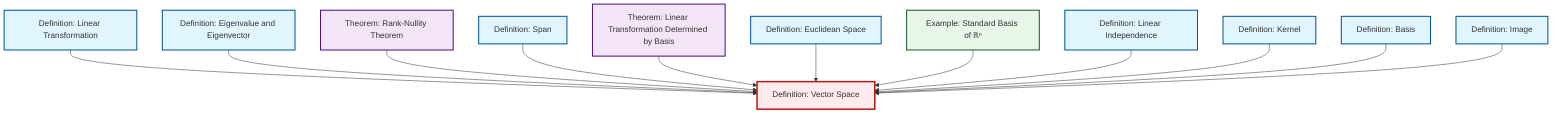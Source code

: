 graph TD
    classDef definition fill:#e1f5fe,stroke:#01579b,stroke-width:2px
    classDef theorem fill:#f3e5f5,stroke:#4a148c,stroke-width:2px
    classDef axiom fill:#fff3e0,stroke:#e65100,stroke-width:2px
    classDef example fill:#e8f5e9,stroke:#1b5e20,stroke-width:2px
    classDef current fill:#ffebee,stroke:#b71c1c,stroke-width:3px
    def-kernel["Definition: Kernel"]:::definition
    def-linear-independence["Definition: Linear Independence"]:::definition
    def-vector-space["Definition: Vector Space"]:::definition
    def-euclidean-space["Definition: Euclidean Space"]:::definition
    thm-rank-nullity["Theorem: Rank-Nullity Theorem"]:::theorem
    def-span["Definition: Span"]:::definition
    ex-standard-basis-rn["Example: Standard Basis of ℝⁿ"]:::example
    def-basis["Definition: Basis"]:::definition
    def-image["Definition: Image"]:::definition
    def-linear-transformation["Definition: Linear Transformation"]:::definition
    def-eigenvalue-eigenvector["Definition: Eigenvalue and Eigenvector"]:::definition
    thm-linear-transformation-basis["Theorem: Linear Transformation Determined by Basis"]:::theorem
    def-linear-transformation --> def-vector-space
    def-eigenvalue-eigenvector --> def-vector-space
    thm-rank-nullity --> def-vector-space
    def-span --> def-vector-space
    thm-linear-transformation-basis --> def-vector-space
    def-euclidean-space --> def-vector-space
    ex-standard-basis-rn --> def-vector-space
    def-linear-independence --> def-vector-space
    def-kernel --> def-vector-space
    def-basis --> def-vector-space
    def-image --> def-vector-space
    class def-vector-space current